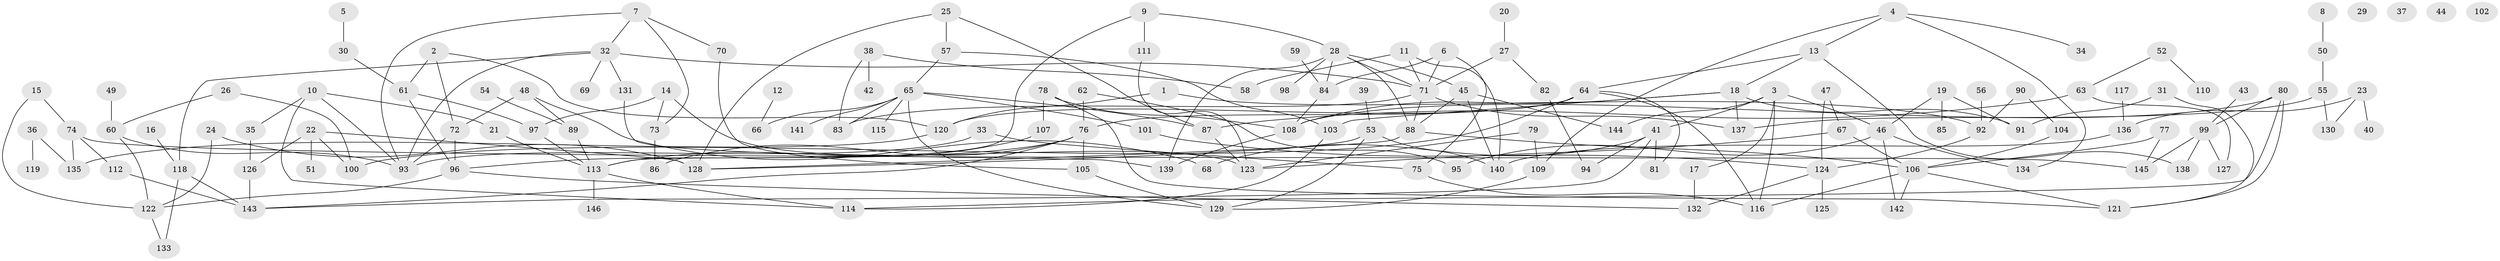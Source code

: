 // Generated by graph-tools (version 1.1) at 2025/25/03/09/25 03:25:14]
// undirected, 146 vertices, 209 edges
graph export_dot {
graph [start="1"]
  node [color=gray90,style=filled];
  1;
  2;
  3;
  4;
  5;
  6;
  7;
  8;
  9;
  10;
  11;
  12;
  13;
  14;
  15;
  16;
  17;
  18;
  19;
  20;
  21;
  22;
  23;
  24;
  25;
  26;
  27;
  28;
  29;
  30;
  31;
  32;
  33;
  34;
  35;
  36;
  37;
  38;
  39;
  40;
  41;
  42;
  43;
  44;
  45;
  46;
  47;
  48;
  49;
  50;
  51;
  52;
  53;
  54;
  55;
  56;
  57;
  58;
  59;
  60;
  61;
  62;
  63;
  64;
  65;
  66;
  67;
  68;
  69;
  70;
  71;
  72;
  73;
  74;
  75;
  76;
  77;
  78;
  79;
  80;
  81;
  82;
  83;
  84;
  85;
  86;
  87;
  88;
  89;
  90;
  91;
  92;
  93;
  94;
  95;
  96;
  97;
  98;
  99;
  100;
  101;
  102;
  103;
  104;
  105;
  106;
  107;
  108;
  109;
  110;
  111;
  112;
  113;
  114;
  115;
  116;
  117;
  118;
  119;
  120;
  121;
  122;
  123;
  124;
  125;
  126;
  127;
  128;
  129;
  130;
  131;
  132;
  133;
  134;
  135;
  136;
  137;
  138;
  139;
  140;
  141;
  142;
  143;
  144;
  145;
  146;
  1 -- 92;
  1 -- 120;
  2 -- 61;
  2 -- 72;
  2 -- 120;
  3 -- 17;
  3 -- 41;
  3 -- 46;
  3 -- 116;
  3 -- 144;
  4 -- 13;
  4 -- 34;
  4 -- 109;
  4 -- 134;
  5 -- 30;
  6 -- 71;
  6 -- 75;
  6 -- 84;
  7 -- 32;
  7 -- 70;
  7 -- 73;
  7 -- 93;
  8 -- 50;
  9 -- 28;
  9 -- 111;
  9 -- 113;
  10 -- 21;
  10 -- 35;
  10 -- 93;
  10 -- 114;
  11 -- 58;
  11 -- 71;
  11 -- 140;
  12 -- 66;
  13 -- 18;
  13 -- 64;
  13 -- 138;
  14 -- 73;
  14 -- 97;
  14 -- 123;
  15 -- 74;
  15 -- 122;
  16 -- 118;
  17 -- 132;
  18 -- 91;
  18 -- 103;
  18 -- 108;
  18 -- 137;
  19 -- 46;
  19 -- 85;
  19 -- 91;
  20 -- 27;
  21 -- 113;
  22 -- 51;
  22 -- 100;
  22 -- 126;
  22 -- 128;
  23 -- 40;
  23 -- 130;
  23 -- 136;
  24 -- 122;
  24 -- 128;
  25 -- 57;
  25 -- 87;
  25 -- 128;
  26 -- 60;
  26 -- 100;
  27 -- 71;
  27 -- 82;
  28 -- 45;
  28 -- 71;
  28 -- 84;
  28 -- 88;
  28 -- 98;
  28 -- 139;
  30 -- 61;
  31 -- 91;
  31 -- 121;
  32 -- 69;
  32 -- 71;
  32 -- 93;
  32 -- 118;
  32 -- 131;
  33 -- 75;
  33 -- 93;
  35 -- 126;
  36 -- 119;
  36 -- 135;
  38 -- 42;
  38 -- 58;
  38 -- 83;
  39 -- 53;
  41 -- 68;
  41 -- 81;
  41 -- 94;
  41 -- 143;
  43 -- 99;
  45 -- 88;
  45 -- 140;
  45 -- 144;
  46 -- 95;
  46 -- 134;
  46 -- 142;
  47 -- 67;
  47 -- 124;
  48 -- 68;
  48 -- 72;
  48 -- 89;
  49 -- 60;
  50 -- 55;
  52 -- 63;
  52 -- 110;
  53 -- 128;
  53 -- 129;
  53 -- 140;
  54 -- 89;
  55 -- 130;
  55 -- 137;
  56 -- 92;
  57 -- 65;
  57 -- 103;
  59 -- 84;
  60 -- 93;
  60 -- 122;
  61 -- 96;
  61 -- 97;
  62 -- 76;
  62 -- 95;
  63 -- 87;
  63 -- 127;
  64 -- 76;
  64 -- 81;
  64 -- 100;
  64 -- 116;
  64 -- 120;
  65 -- 66;
  65 -- 83;
  65 -- 87;
  65 -- 101;
  65 -- 115;
  65 -- 129;
  65 -- 141;
  67 -- 106;
  67 -- 123;
  70 -- 105;
  71 -- 83;
  71 -- 88;
  71 -- 137;
  72 -- 93;
  72 -- 96;
  73 -- 86;
  74 -- 112;
  74 -- 135;
  74 -- 145;
  75 -- 116;
  76 -- 86;
  76 -- 96;
  76 -- 105;
  76 -- 143;
  77 -- 106;
  77 -- 145;
  78 -- 107;
  78 -- 108;
  78 -- 121;
  79 -- 109;
  79 -- 123;
  80 -- 99;
  80 -- 108;
  80 -- 114;
  80 -- 121;
  82 -- 94;
  84 -- 108;
  87 -- 123;
  88 -- 106;
  88 -- 128;
  89 -- 113;
  90 -- 92;
  90 -- 104;
  92 -- 124;
  96 -- 122;
  96 -- 132;
  97 -- 113;
  99 -- 127;
  99 -- 138;
  99 -- 145;
  101 -- 124;
  103 -- 114;
  104 -- 106;
  105 -- 129;
  106 -- 116;
  106 -- 121;
  106 -- 142;
  107 -- 113;
  108 -- 139;
  109 -- 129;
  111 -- 123;
  112 -- 143;
  113 -- 114;
  113 -- 146;
  117 -- 136;
  118 -- 133;
  118 -- 143;
  120 -- 135;
  122 -- 133;
  124 -- 125;
  124 -- 132;
  126 -- 143;
  131 -- 139;
  136 -- 140;
}
